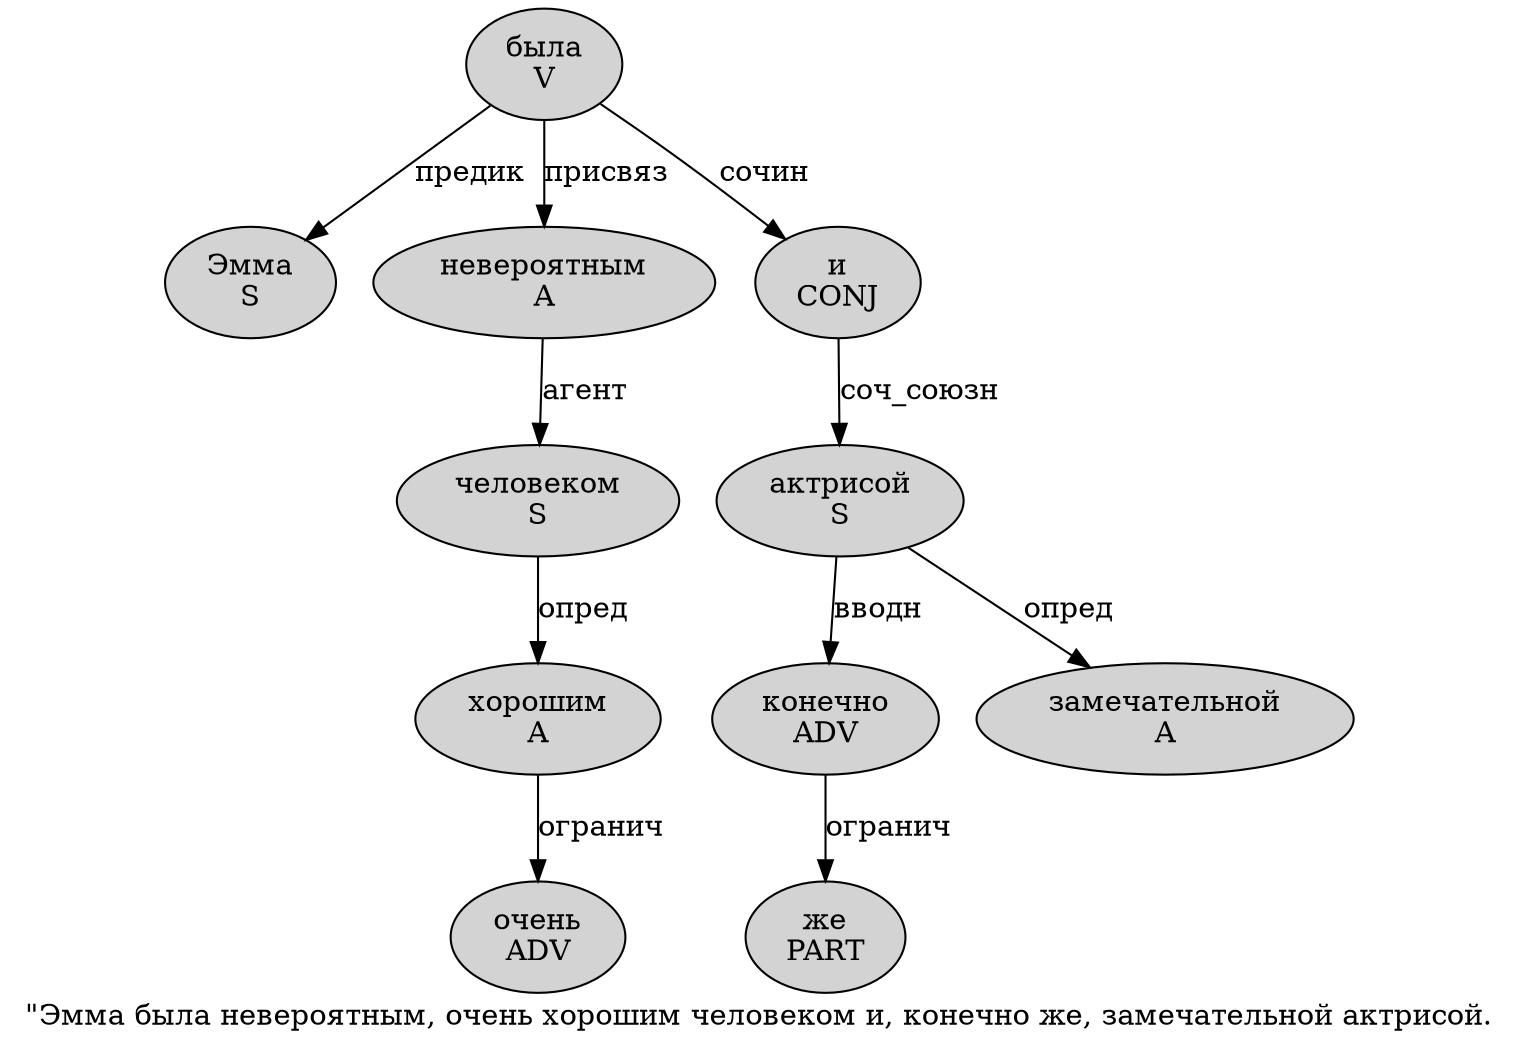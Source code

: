 digraph SENTENCE_791 {
	graph [label="\"Эмма была невероятным, очень хорошим человеком и, конечно же, замечательной актрисой."]
	node [style=filled]
		1 [label="Эмма
S" color="" fillcolor=lightgray penwidth=1 shape=ellipse]
		2 [label="была
V" color="" fillcolor=lightgray penwidth=1 shape=ellipse]
		3 [label="невероятным
A" color="" fillcolor=lightgray penwidth=1 shape=ellipse]
		5 [label="очень
ADV" color="" fillcolor=lightgray penwidth=1 shape=ellipse]
		6 [label="хорошим
A" color="" fillcolor=lightgray penwidth=1 shape=ellipse]
		7 [label="человеком
S" color="" fillcolor=lightgray penwidth=1 shape=ellipse]
		8 [label="и
CONJ" color="" fillcolor=lightgray penwidth=1 shape=ellipse]
		10 [label="конечно
ADV" color="" fillcolor=lightgray penwidth=1 shape=ellipse]
		11 [label="же
PART" color="" fillcolor=lightgray penwidth=1 shape=ellipse]
		13 [label="замечательной
A" color="" fillcolor=lightgray penwidth=1 shape=ellipse]
		14 [label="актрисой
S" color="" fillcolor=lightgray penwidth=1 shape=ellipse]
			10 -> 11 [label="огранич"]
			8 -> 14 [label="соч_союзн"]
			7 -> 6 [label="опред"]
			14 -> 10 [label="вводн"]
			14 -> 13 [label="опред"]
			3 -> 7 [label="агент"]
			6 -> 5 [label="огранич"]
			2 -> 1 [label="предик"]
			2 -> 3 [label="присвяз"]
			2 -> 8 [label="сочин"]
}